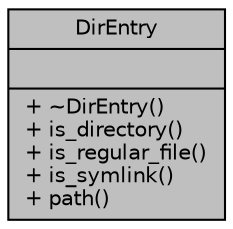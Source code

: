 digraph "DirEntry"
{
 // LATEX_PDF_SIZE
  edge [fontname="Helvetica",fontsize="10",labelfontname="Helvetica",labelfontsize="10"];
  node [fontname="Helvetica",fontsize="10",shape=record];
  Node1 [label="{DirEntry\n||+ ~DirEntry()\l+ is_directory()\l+ is_regular_file()\l+ is_symlink()\l+ path()\l}",height=0.2,width=0.4,color="black", fillcolor="grey75", style="filled", fontcolor="black",tooltip=" "];
}
